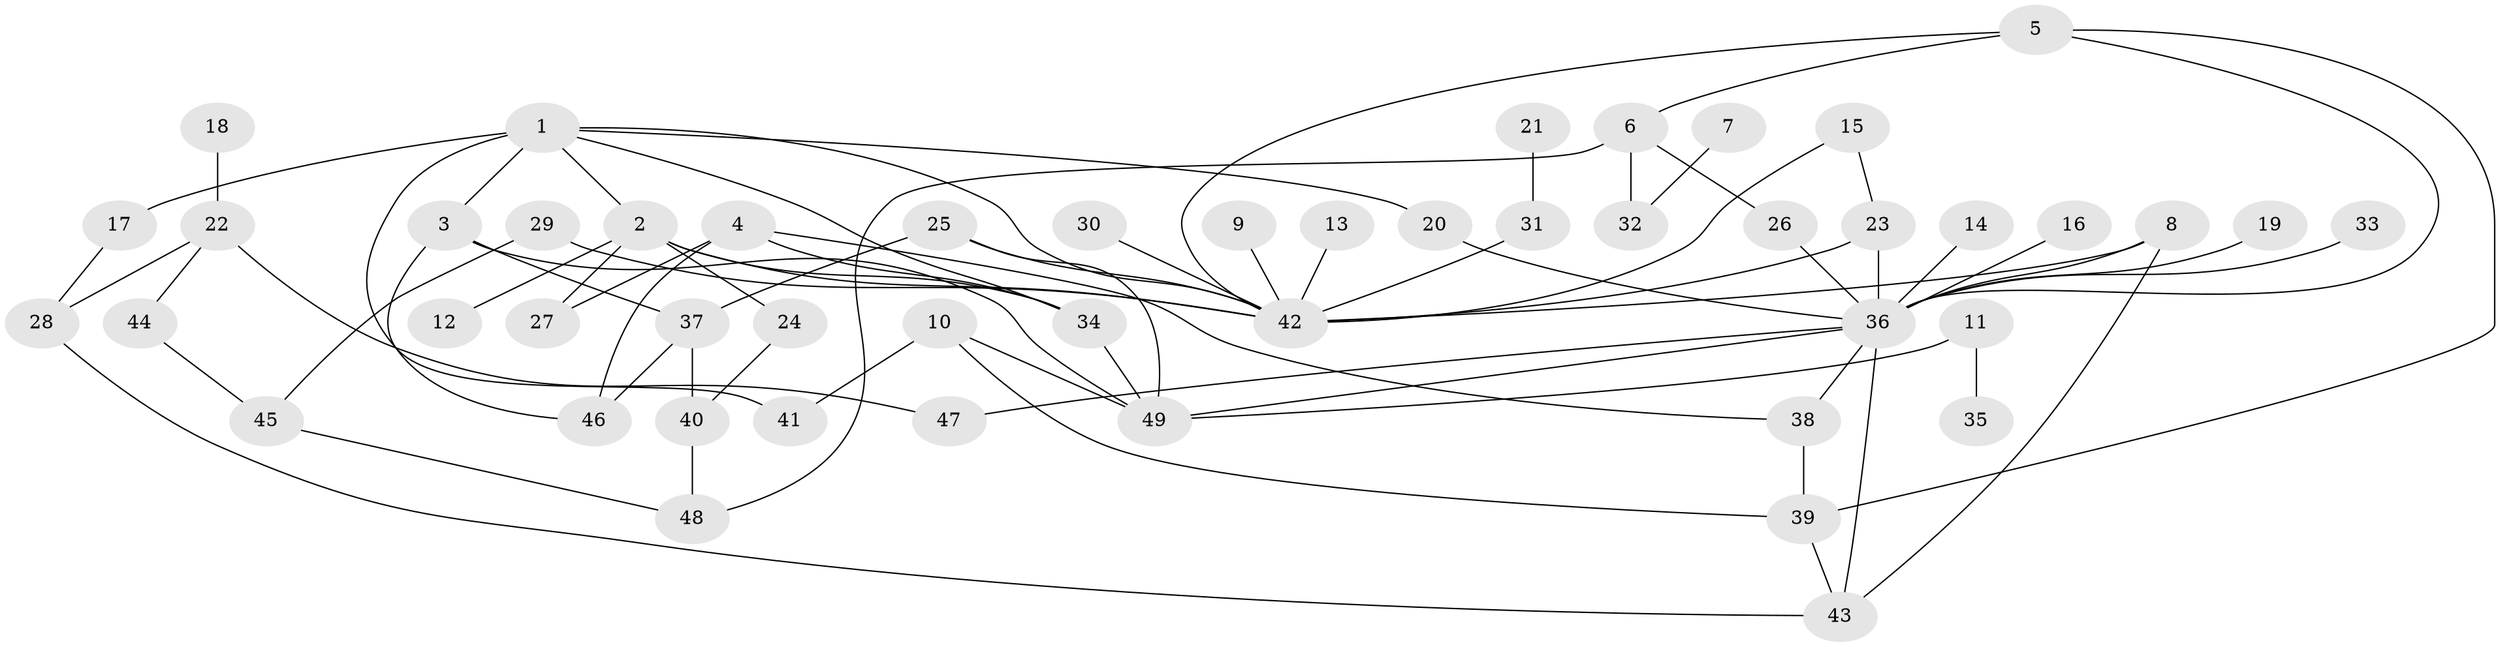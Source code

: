 // original degree distribution, {6: 0.02040816326530612, 4: 0.1326530612244898, 7: 0.01020408163265306, 3: 0.2653061224489796, 2: 0.23469387755102042, 5: 0.030612244897959183, 9: 0.01020408163265306, 1: 0.29591836734693877}
// Generated by graph-tools (version 1.1) at 2025/25/03/09/25 03:25:34]
// undirected, 49 vertices, 74 edges
graph export_dot {
graph [start="1"]
  node [color=gray90,style=filled];
  1;
  2;
  3;
  4;
  5;
  6;
  7;
  8;
  9;
  10;
  11;
  12;
  13;
  14;
  15;
  16;
  17;
  18;
  19;
  20;
  21;
  22;
  23;
  24;
  25;
  26;
  27;
  28;
  29;
  30;
  31;
  32;
  33;
  34;
  35;
  36;
  37;
  38;
  39;
  40;
  41;
  42;
  43;
  44;
  45;
  46;
  47;
  48;
  49;
  1 -- 2 [weight=1.0];
  1 -- 3 [weight=1.0];
  1 -- 17 [weight=2.0];
  1 -- 20 [weight=1.0];
  1 -- 34 [weight=1.0];
  1 -- 41 [weight=1.0];
  1 -- 42 [weight=1.0];
  2 -- 12 [weight=1.0];
  2 -- 24 [weight=1.0];
  2 -- 27 [weight=1.0];
  2 -- 34 [weight=1.0];
  2 -- 42 [weight=1.0];
  3 -- 37 [weight=1.0];
  3 -- 46 [weight=1.0];
  3 -- 49 [weight=1.0];
  4 -- 27 [weight=1.0];
  4 -- 34 [weight=1.0];
  4 -- 38 [weight=1.0];
  4 -- 46 [weight=1.0];
  5 -- 6 [weight=1.0];
  5 -- 36 [weight=1.0];
  5 -- 39 [weight=1.0];
  5 -- 42 [weight=1.0];
  6 -- 26 [weight=1.0];
  6 -- 32 [weight=1.0];
  6 -- 48 [weight=1.0];
  7 -- 32 [weight=1.0];
  8 -- 36 [weight=1.0];
  8 -- 42 [weight=1.0];
  8 -- 43 [weight=1.0];
  9 -- 42 [weight=1.0];
  10 -- 39 [weight=1.0];
  10 -- 41 [weight=1.0];
  10 -- 49 [weight=1.0];
  11 -- 35 [weight=1.0];
  11 -- 49 [weight=1.0];
  13 -- 42 [weight=1.0];
  14 -- 36 [weight=1.0];
  15 -- 23 [weight=1.0];
  15 -- 42 [weight=1.0];
  16 -- 36 [weight=1.0];
  17 -- 28 [weight=1.0];
  18 -- 22 [weight=1.0];
  19 -- 36 [weight=1.0];
  20 -- 36 [weight=1.0];
  21 -- 31 [weight=1.0];
  22 -- 28 [weight=1.0];
  22 -- 44 [weight=1.0];
  22 -- 47 [weight=1.0];
  23 -- 36 [weight=1.0];
  23 -- 42 [weight=1.0];
  24 -- 40 [weight=1.0];
  25 -- 37 [weight=1.0];
  25 -- 42 [weight=1.0];
  25 -- 49 [weight=1.0];
  26 -- 36 [weight=1.0];
  28 -- 43 [weight=1.0];
  29 -- 42 [weight=1.0];
  29 -- 45 [weight=1.0];
  30 -- 42 [weight=1.0];
  31 -- 42 [weight=1.0];
  33 -- 36 [weight=1.0];
  34 -- 49 [weight=1.0];
  36 -- 38 [weight=1.0];
  36 -- 43 [weight=1.0];
  36 -- 47 [weight=1.0];
  36 -- 49 [weight=1.0];
  37 -- 40 [weight=1.0];
  37 -- 46 [weight=1.0];
  38 -- 39 [weight=1.0];
  39 -- 43 [weight=1.0];
  40 -- 48 [weight=1.0];
  44 -- 45 [weight=1.0];
  45 -- 48 [weight=1.0];
}
